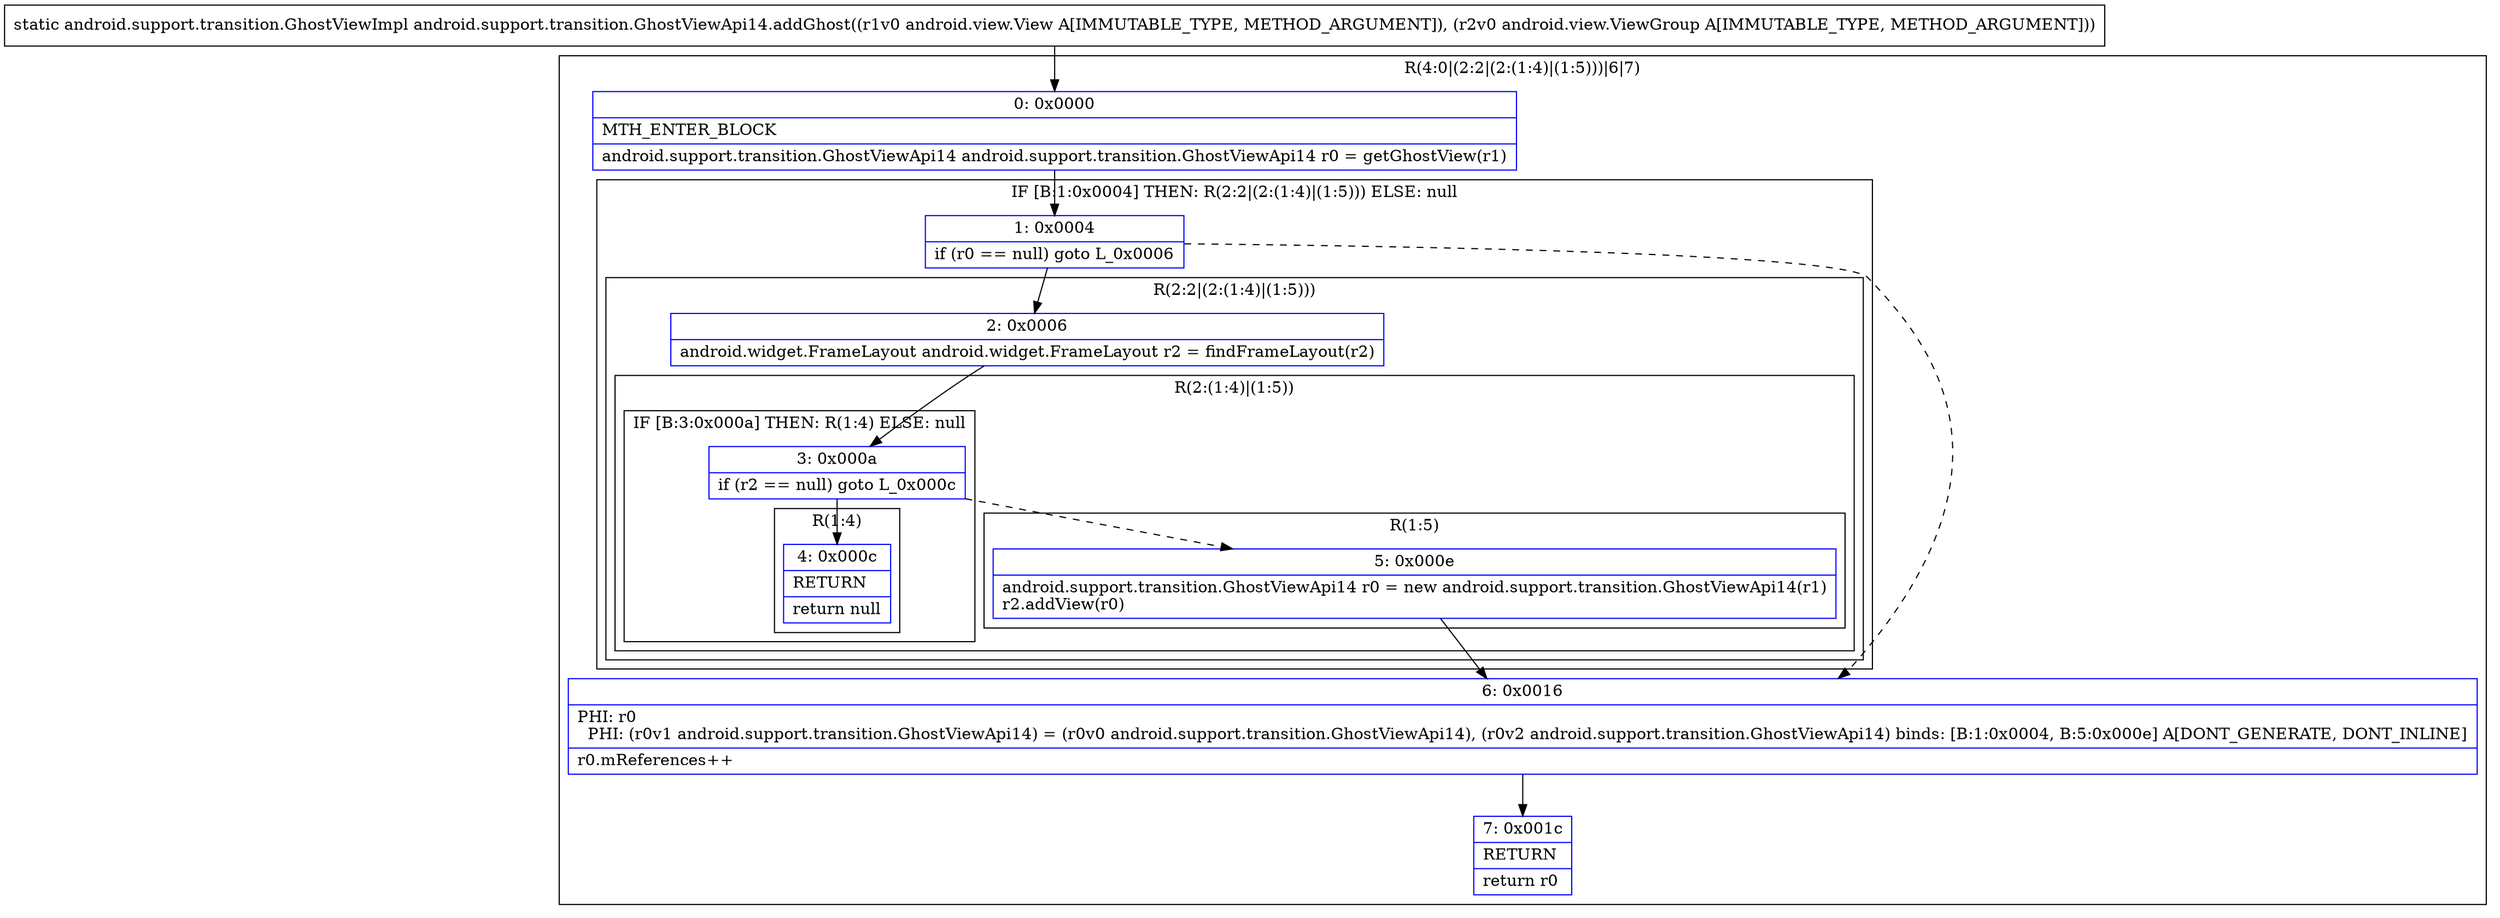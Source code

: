 digraph "CFG forandroid.support.transition.GhostViewApi14.addGhost(Landroid\/view\/View;Landroid\/view\/ViewGroup;)Landroid\/support\/transition\/GhostViewImpl;" {
subgraph cluster_Region_1109331544 {
label = "R(4:0|(2:2|(2:(1:4)|(1:5)))|6|7)";
node [shape=record,color=blue];
Node_0 [shape=record,label="{0\:\ 0x0000|MTH_ENTER_BLOCK\l|android.support.transition.GhostViewApi14 android.support.transition.GhostViewApi14 r0 = getGhostView(r1)\l}"];
subgraph cluster_IfRegion_1061228800 {
label = "IF [B:1:0x0004] THEN: R(2:2|(2:(1:4)|(1:5))) ELSE: null";
node [shape=record,color=blue];
Node_1 [shape=record,label="{1\:\ 0x0004|if (r0 == null) goto L_0x0006\l}"];
subgraph cluster_Region_2044849038 {
label = "R(2:2|(2:(1:4)|(1:5)))";
node [shape=record,color=blue];
Node_2 [shape=record,label="{2\:\ 0x0006|android.widget.FrameLayout android.widget.FrameLayout r2 = findFrameLayout(r2)\l}"];
subgraph cluster_Region_534463095 {
label = "R(2:(1:4)|(1:5))";
node [shape=record,color=blue];
subgraph cluster_IfRegion_1127630628 {
label = "IF [B:3:0x000a] THEN: R(1:4) ELSE: null";
node [shape=record,color=blue];
Node_3 [shape=record,label="{3\:\ 0x000a|if (r2 == null) goto L_0x000c\l}"];
subgraph cluster_Region_251573714 {
label = "R(1:4)";
node [shape=record,color=blue];
Node_4 [shape=record,label="{4\:\ 0x000c|RETURN\l|return null\l}"];
}
}
subgraph cluster_Region_1366879547 {
label = "R(1:5)";
node [shape=record,color=blue];
Node_5 [shape=record,label="{5\:\ 0x000e|android.support.transition.GhostViewApi14 r0 = new android.support.transition.GhostViewApi14(r1)\lr2.addView(r0)\l}"];
}
}
}
}
Node_6 [shape=record,label="{6\:\ 0x0016|PHI: r0 \l  PHI: (r0v1 android.support.transition.GhostViewApi14) = (r0v0 android.support.transition.GhostViewApi14), (r0v2 android.support.transition.GhostViewApi14) binds: [B:1:0x0004, B:5:0x000e] A[DONT_GENERATE, DONT_INLINE]\l|r0.mReferences++\l}"];
Node_7 [shape=record,label="{7\:\ 0x001c|RETURN\l|return r0\l}"];
}
MethodNode[shape=record,label="{static android.support.transition.GhostViewImpl android.support.transition.GhostViewApi14.addGhost((r1v0 android.view.View A[IMMUTABLE_TYPE, METHOD_ARGUMENT]), (r2v0 android.view.ViewGroup A[IMMUTABLE_TYPE, METHOD_ARGUMENT])) }"];
MethodNode -> Node_0;
Node_0 -> Node_1;
Node_1 -> Node_2;
Node_1 -> Node_6[style=dashed];
Node_2 -> Node_3;
Node_3 -> Node_4;
Node_3 -> Node_5[style=dashed];
Node_5 -> Node_6;
Node_6 -> Node_7;
}

